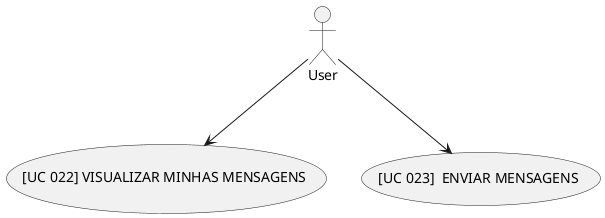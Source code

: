 @startuml
:User: --> (001)
:User: --> (002)


"[UC 022] VISUALIZAR MINHAS MENSAGENS " as (001)
"[UC 023]  ENVIAR MENSAGENS" as (002)


@enduml